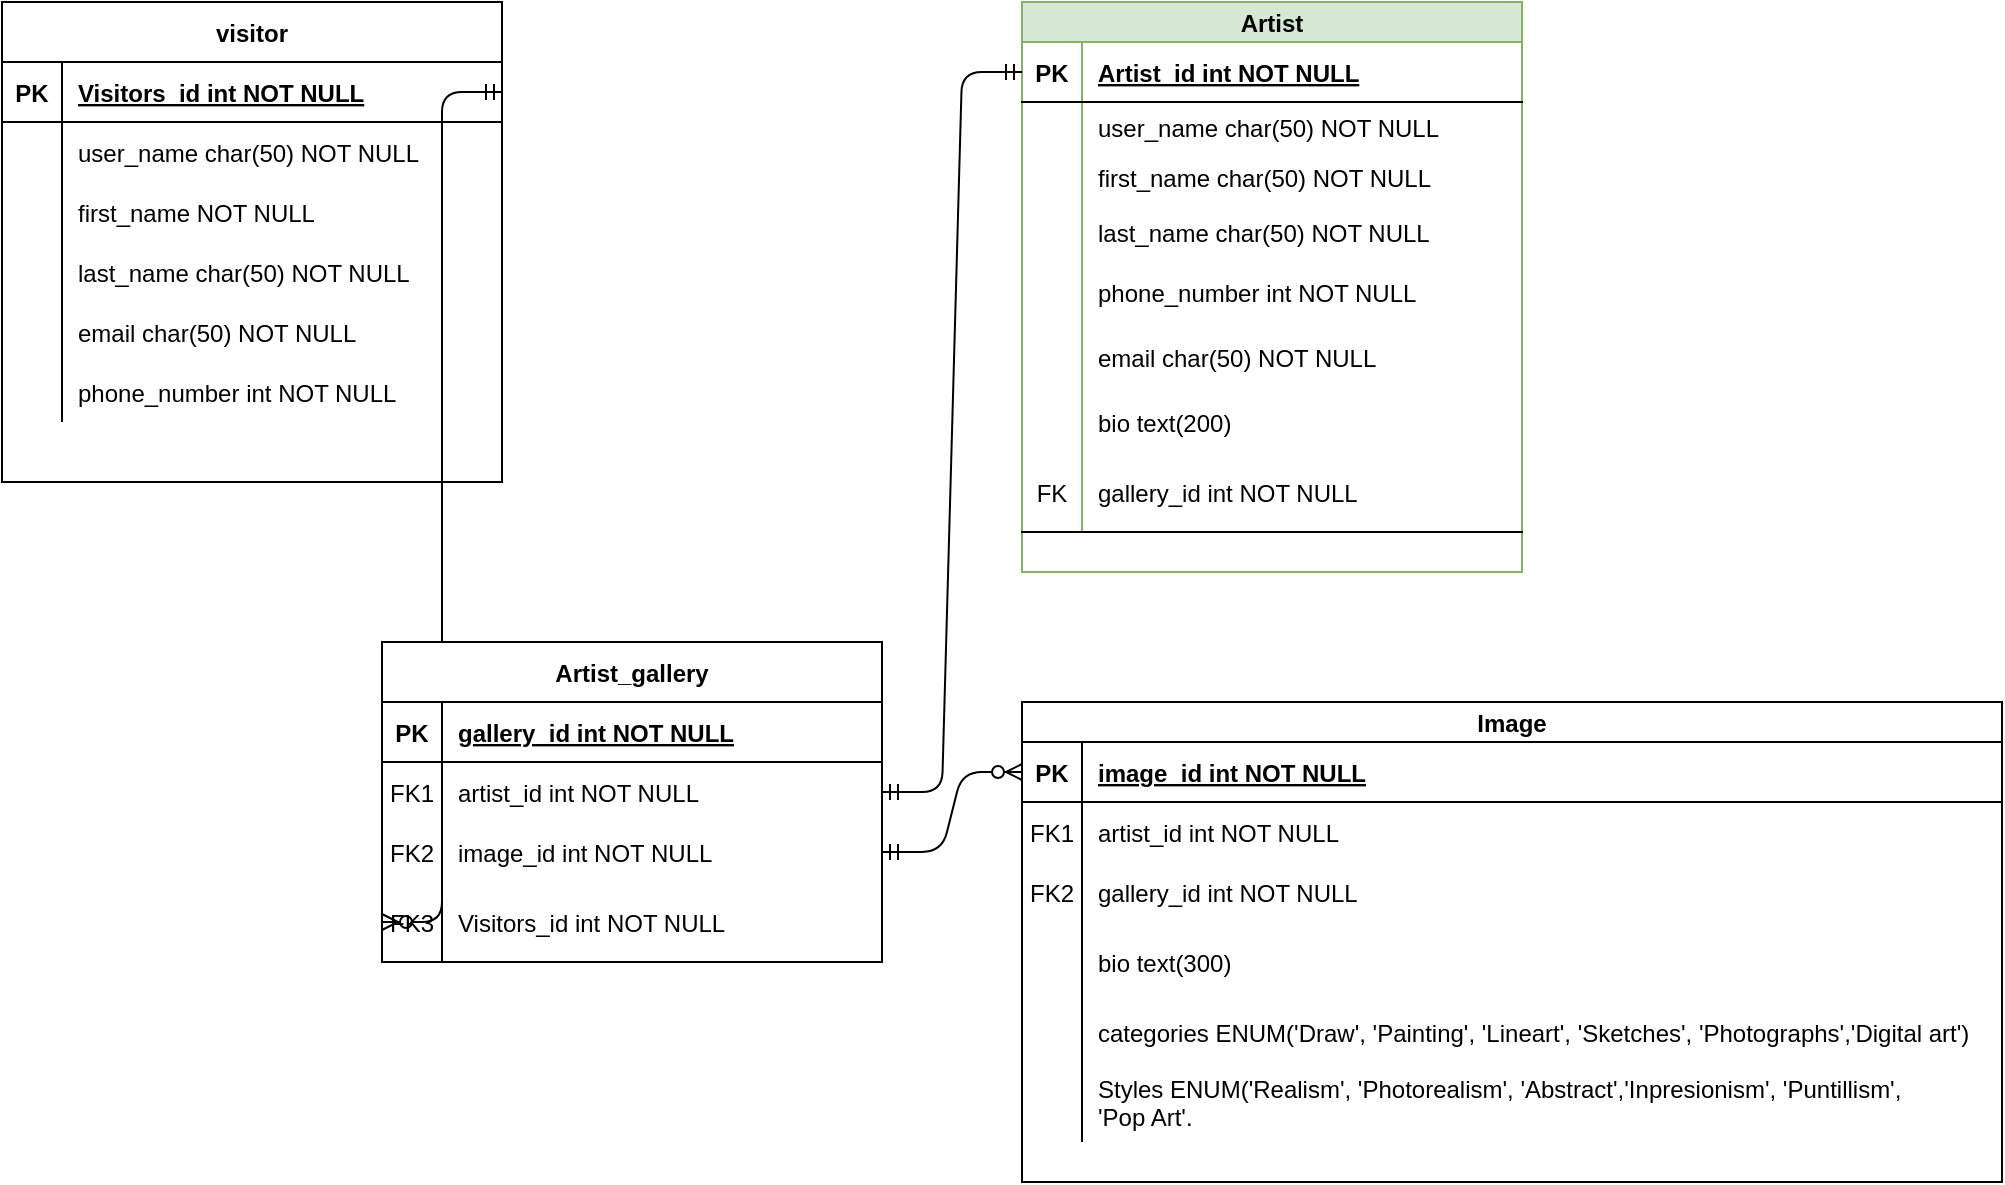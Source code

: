 <mxfile version="13.7.9" type="github">
  <diagram id="R2lEEEUBdFMjLlhIrx00" name="Page-1">
    <mxGraphModel dx="1221" dy="654" grid="1" gridSize="10" guides="1" tooltips="1" connect="1" arrows="1" fold="1" page="1" pageScale="1" pageWidth="850" pageHeight="1100" math="0" shadow="0" extFonts="Permanent Marker^https://fonts.googleapis.com/css?family=Permanent+Marker">
      <root>
        <mxCell id="0" />
        <mxCell id="1" parent="0" />
        <mxCell id="C-vyLk0tnHw3VtMMgP7b-2" value="Artist" style="shape=table;startSize=20;container=1;collapsible=1;childLayout=tableLayout;fixedRows=1;rowLines=0;fontStyle=1;align=center;resizeLast=1;fillColor=#d5e8d4;strokeColor=#82b366;" parent="1" vertex="1">
          <mxGeometry x="540" y="90" width="250" height="285" as="geometry" />
        </mxCell>
        <mxCell id="C-vyLk0tnHw3VtMMgP7b-3" value="" style="shape=partialRectangle;collapsible=0;dropTarget=0;pointerEvents=0;fillColor=none;points=[[0,0.5],[1,0.5]];portConstraint=eastwest;top=0;left=0;right=0;bottom=1;" parent="C-vyLk0tnHw3VtMMgP7b-2" vertex="1">
          <mxGeometry y="20" width="250" height="30" as="geometry" />
        </mxCell>
        <mxCell id="C-vyLk0tnHw3VtMMgP7b-4" value="PK" style="shape=partialRectangle;overflow=hidden;connectable=0;fillColor=none;top=0;left=0;bottom=0;right=0;fontStyle=1;" parent="C-vyLk0tnHw3VtMMgP7b-3" vertex="1">
          <mxGeometry width="30" height="30" as="geometry" />
        </mxCell>
        <mxCell id="C-vyLk0tnHw3VtMMgP7b-5" value="Artist_id int NOT NULL " style="shape=partialRectangle;overflow=hidden;connectable=0;fillColor=none;top=0;left=0;bottom=0;right=0;align=left;spacingLeft=6;fontStyle=5;" parent="C-vyLk0tnHw3VtMMgP7b-3" vertex="1">
          <mxGeometry x="30" width="220" height="30" as="geometry" />
        </mxCell>
        <mxCell id="C-vyLk0tnHw3VtMMgP7b-6" value="" style="shape=partialRectangle;collapsible=0;dropTarget=0;pointerEvents=0;fillColor=none;points=[[0,0.5],[1,0.5]];portConstraint=eastwest;top=0;left=0;right=0;bottom=0;" parent="C-vyLk0tnHw3VtMMgP7b-2" vertex="1">
          <mxGeometry y="50" width="250" height="25" as="geometry" />
        </mxCell>
        <mxCell id="C-vyLk0tnHw3VtMMgP7b-7" value="" style="shape=partialRectangle;overflow=hidden;connectable=0;fillColor=none;top=0;left=0;bottom=0;right=0;" parent="C-vyLk0tnHw3VtMMgP7b-6" vertex="1">
          <mxGeometry width="30" height="25" as="geometry" />
        </mxCell>
        <mxCell id="C-vyLk0tnHw3VtMMgP7b-8" value="user_name char(50) NOT NULL" style="shape=partialRectangle;overflow=hidden;connectable=0;fillColor=none;top=0;left=0;bottom=0;right=0;align=left;spacingLeft=6;" parent="C-vyLk0tnHw3VtMMgP7b-6" vertex="1">
          <mxGeometry x="30" width="220" height="25" as="geometry" />
        </mxCell>
        <mxCell id="MyktjU_yqZyptZtigr9V-22" value="" style="shape=partialRectangle;collapsible=0;dropTarget=0;pointerEvents=0;fillColor=none;points=[[0,0.5],[1,0.5]];portConstraint=eastwest;top=0;left=0;right=0;bottom=0;" parent="C-vyLk0tnHw3VtMMgP7b-2" vertex="1">
          <mxGeometry y="75" width="250" height="25" as="geometry" />
        </mxCell>
        <mxCell id="MyktjU_yqZyptZtigr9V-23" value="" style="shape=partialRectangle;overflow=hidden;connectable=0;fillColor=none;top=0;left=0;bottom=0;right=0;" parent="MyktjU_yqZyptZtigr9V-22" vertex="1">
          <mxGeometry width="30" height="25" as="geometry" />
        </mxCell>
        <mxCell id="MyktjU_yqZyptZtigr9V-24" value="first_name char(50) NOT NULL" style="shape=partialRectangle;overflow=hidden;connectable=0;fillColor=none;top=0;left=0;bottom=0;right=0;align=left;spacingLeft=6;" parent="MyktjU_yqZyptZtigr9V-22" vertex="1">
          <mxGeometry x="30" width="220" height="25" as="geometry" />
        </mxCell>
        <mxCell id="MyktjU_yqZyptZtigr9V-1" value="" style="shape=partialRectangle;collapsible=0;dropTarget=0;pointerEvents=0;fillColor=none;points=[[0,0.5],[1,0.5]];portConstraint=eastwest;top=0;left=0;right=0;bottom=0;" parent="C-vyLk0tnHw3VtMMgP7b-2" vertex="1">
          <mxGeometry y="100" width="250" height="30" as="geometry" />
        </mxCell>
        <mxCell id="MyktjU_yqZyptZtigr9V-2" value="" style="shape=partialRectangle;overflow=hidden;connectable=0;fillColor=none;top=0;left=0;bottom=0;right=0;" parent="MyktjU_yqZyptZtigr9V-1" vertex="1">
          <mxGeometry width="30" height="30" as="geometry" />
        </mxCell>
        <mxCell id="MyktjU_yqZyptZtigr9V-3" value="last_name char(50) NOT NULL" style="shape=partialRectangle;overflow=hidden;connectable=0;fillColor=none;top=0;left=0;bottom=0;right=0;align=left;spacingLeft=6;" parent="MyktjU_yqZyptZtigr9V-1" vertex="1">
          <mxGeometry x="30" width="220" height="30" as="geometry" />
        </mxCell>
        <mxCell id="z-qLwoDikBUPYlfqKyBM-14" value="" style="shape=partialRectangle;collapsible=0;dropTarget=0;pointerEvents=0;fillColor=none;points=[[0,0.5],[1,0.5]];portConstraint=eastwest;top=0;left=0;right=0;bottom=0;" parent="C-vyLk0tnHw3VtMMgP7b-2" vertex="1">
          <mxGeometry y="130" width="250" height="30" as="geometry" />
        </mxCell>
        <mxCell id="z-qLwoDikBUPYlfqKyBM-15" value="" style="shape=partialRectangle;overflow=hidden;connectable=0;fillColor=none;top=0;left=0;bottom=0;right=0;" parent="z-qLwoDikBUPYlfqKyBM-14" vertex="1">
          <mxGeometry width="30" height="30" as="geometry" />
        </mxCell>
        <mxCell id="z-qLwoDikBUPYlfqKyBM-16" value="phone_number int NOT NULL" style="shape=partialRectangle;overflow=hidden;connectable=0;fillColor=none;top=0;left=0;bottom=0;right=0;align=left;spacingLeft=6;" parent="z-qLwoDikBUPYlfqKyBM-14" vertex="1">
          <mxGeometry x="30" width="220" height="30" as="geometry" />
        </mxCell>
        <mxCell id="C-vyLk0tnHw3VtMMgP7b-9" value="" style="shape=partialRectangle;collapsible=0;dropTarget=0;pointerEvents=0;fillColor=none;points=[[0,0.5],[1,0.5]];portConstraint=eastwest;top=0;left=0;right=0;bottom=0;" parent="C-vyLk0tnHw3VtMMgP7b-2" vertex="1">
          <mxGeometry y="160" width="250" height="35" as="geometry" />
        </mxCell>
        <mxCell id="C-vyLk0tnHw3VtMMgP7b-10" value="" style="shape=partialRectangle;overflow=hidden;connectable=0;fillColor=none;top=0;left=0;bottom=0;right=0;" parent="C-vyLk0tnHw3VtMMgP7b-9" vertex="1">
          <mxGeometry width="30" height="35" as="geometry" />
        </mxCell>
        <mxCell id="C-vyLk0tnHw3VtMMgP7b-11" value="email char(50) NOT NULL" style="shape=partialRectangle;overflow=hidden;connectable=0;fillColor=none;top=0;left=0;bottom=0;right=0;align=left;spacingLeft=6;" parent="C-vyLk0tnHw3VtMMgP7b-9" vertex="1">
          <mxGeometry x="30" width="220" height="35" as="geometry" />
        </mxCell>
        <mxCell id="MyktjU_yqZyptZtigr9V-4" value="" style="shape=partialRectangle;collapsible=0;dropTarget=0;pointerEvents=0;fillColor=none;points=[[0,0.5],[1,0.5]];portConstraint=eastwest;top=0;left=0;right=0;bottom=0;" parent="C-vyLk0tnHw3VtMMgP7b-2" vertex="1">
          <mxGeometry y="195" width="250" height="30" as="geometry" />
        </mxCell>
        <mxCell id="MyktjU_yqZyptZtigr9V-5" value="" style="shape=partialRectangle;overflow=hidden;connectable=0;fillColor=none;top=0;left=0;bottom=0;right=0;" parent="MyktjU_yqZyptZtigr9V-4" vertex="1">
          <mxGeometry width="30" height="30" as="geometry" />
        </mxCell>
        <mxCell id="MyktjU_yqZyptZtigr9V-6" value="bio text(200) " style="shape=partialRectangle;overflow=hidden;connectable=0;fillColor=none;top=0;left=0;bottom=0;right=0;align=left;spacingLeft=6;" parent="MyktjU_yqZyptZtigr9V-4" vertex="1">
          <mxGeometry x="30" width="220" height="30" as="geometry" />
        </mxCell>
        <mxCell id="MyktjU_yqZyptZtigr9V-28" value="" style="shape=partialRectangle;collapsible=0;dropTarget=0;pointerEvents=0;fillColor=none;points=[[0,0.5],[1,0.5]];portConstraint=eastwest;top=0;left=0;right=0;bottom=1;" parent="C-vyLk0tnHw3VtMMgP7b-2" vertex="1">
          <mxGeometry y="225" width="250" height="40" as="geometry" />
        </mxCell>
        <mxCell id="MyktjU_yqZyptZtigr9V-29" value="FK" style="shape=partialRectangle;overflow=hidden;connectable=0;fillColor=none;top=0;left=0;bottom=0;right=0;fontStyle=0;" parent="MyktjU_yqZyptZtigr9V-28" vertex="1">
          <mxGeometry width="30" height="40" as="geometry" />
        </mxCell>
        <mxCell id="MyktjU_yqZyptZtigr9V-30" value="gallery_id int NOT NULL" style="shape=partialRectangle;overflow=hidden;connectable=0;fillColor=none;top=0;left=0;bottom=0;right=0;align=left;spacingLeft=6;fontStyle=0;" parent="MyktjU_yqZyptZtigr9V-28" vertex="1">
          <mxGeometry x="30" width="220" height="40" as="geometry" />
        </mxCell>
        <mxCell id="2qjlp5STkH1g7sXBKLaQ-3" value="" style="edgeStyle=entityRelationEdgeStyle;fontSize=12;html=1;endArrow=ERmandOne;startArrow=ERmandOne;entryX=0;entryY=0.5;entryDx=0;entryDy=0;exitX=1;exitY=0.5;exitDx=0;exitDy=0;" parent="1" source="C-vyLk0tnHw3VtMMgP7b-17" target="C-vyLk0tnHw3VtMMgP7b-3" edge="1">
          <mxGeometry width="100" height="100" relative="1" as="geometry">
            <mxPoint x="340" y="490" as="sourcePoint" />
            <mxPoint x="460" y="375" as="targetPoint" />
          </mxGeometry>
        </mxCell>
        <mxCell id="C-vyLk0tnHw3VtMMgP7b-23" value="visitor" style="shape=table;startSize=30;container=1;collapsible=1;childLayout=tableLayout;fixedRows=1;rowLines=0;fontStyle=1;align=center;resizeLast=1;" parent="1" vertex="1">
          <mxGeometry x="30" y="90" width="250" height="240" as="geometry" />
        </mxCell>
        <mxCell id="C-vyLk0tnHw3VtMMgP7b-24" value="" style="shape=partialRectangle;collapsible=0;dropTarget=0;pointerEvents=0;fillColor=none;points=[[0,0.5],[1,0.5]];portConstraint=eastwest;top=0;left=0;right=0;bottom=1;" parent="C-vyLk0tnHw3VtMMgP7b-23" vertex="1">
          <mxGeometry y="30" width="250" height="30" as="geometry" />
        </mxCell>
        <mxCell id="C-vyLk0tnHw3VtMMgP7b-25" value="PK" style="shape=partialRectangle;overflow=hidden;connectable=0;fillColor=none;top=0;left=0;bottom=0;right=0;fontStyle=1;" parent="C-vyLk0tnHw3VtMMgP7b-24" vertex="1">
          <mxGeometry width="30" height="30" as="geometry" />
        </mxCell>
        <mxCell id="C-vyLk0tnHw3VtMMgP7b-26" value="Visitors_id int NOT NULL " style="shape=partialRectangle;overflow=hidden;connectable=0;fillColor=none;top=0;left=0;bottom=0;right=0;align=left;spacingLeft=6;fontStyle=5;" parent="C-vyLk0tnHw3VtMMgP7b-24" vertex="1">
          <mxGeometry x="30" width="220" height="30" as="geometry" />
        </mxCell>
        <mxCell id="C-vyLk0tnHw3VtMMgP7b-27" value="" style="shape=partialRectangle;collapsible=0;dropTarget=0;pointerEvents=0;fillColor=none;points=[[0,0.5],[1,0.5]];portConstraint=eastwest;top=0;left=0;right=0;bottom=0;" parent="C-vyLk0tnHw3VtMMgP7b-23" vertex="1">
          <mxGeometry y="60" width="250" height="30" as="geometry" />
        </mxCell>
        <mxCell id="C-vyLk0tnHw3VtMMgP7b-28" value="" style="shape=partialRectangle;overflow=hidden;connectable=0;fillColor=none;top=0;left=0;bottom=0;right=0;" parent="C-vyLk0tnHw3VtMMgP7b-27" vertex="1">
          <mxGeometry width="30" height="30" as="geometry" />
        </mxCell>
        <mxCell id="C-vyLk0tnHw3VtMMgP7b-29" value="user_name char(50) NOT NULL" style="shape=partialRectangle;overflow=hidden;connectable=0;fillColor=none;top=0;left=0;bottom=0;right=0;align=left;spacingLeft=6;" parent="C-vyLk0tnHw3VtMMgP7b-27" vertex="1">
          <mxGeometry x="30" width="220" height="30" as="geometry" />
        </mxCell>
        <mxCell id="MyktjU_yqZyptZtigr9V-16" value="" style="shape=partialRectangle;collapsible=0;dropTarget=0;pointerEvents=0;fillColor=none;points=[[0,0.5],[1,0.5]];portConstraint=eastwest;top=0;left=0;right=0;bottom=0;" parent="C-vyLk0tnHw3VtMMgP7b-23" vertex="1">
          <mxGeometry y="90" width="250" height="30" as="geometry" />
        </mxCell>
        <mxCell id="MyktjU_yqZyptZtigr9V-17" value="" style="shape=partialRectangle;overflow=hidden;connectable=0;fillColor=none;top=0;left=0;bottom=0;right=0;" parent="MyktjU_yqZyptZtigr9V-16" vertex="1">
          <mxGeometry width="30" height="30" as="geometry" />
        </mxCell>
        <mxCell id="MyktjU_yqZyptZtigr9V-18" value="first_name NOT NULL" style="shape=partialRectangle;overflow=hidden;connectable=0;fillColor=none;top=0;left=0;bottom=0;right=0;align=left;spacingLeft=6;" parent="MyktjU_yqZyptZtigr9V-16" vertex="1">
          <mxGeometry x="30" width="220" height="30" as="geometry" />
        </mxCell>
        <mxCell id="z-qLwoDikBUPYlfqKyBM-1" value="" style="shape=partialRectangle;collapsible=0;dropTarget=0;pointerEvents=0;fillColor=none;points=[[0,0.5],[1,0.5]];portConstraint=eastwest;top=0;left=0;right=0;bottom=0;" parent="C-vyLk0tnHw3VtMMgP7b-23" vertex="1">
          <mxGeometry y="120" width="250" height="30" as="geometry" />
        </mxCell>
        <mxCell id="z-qLwoDikBUPYlfqKyBM-2" value="" style="shape=partialRectangle;overflow=hidden;connectable=0;fillColor=none;top=0;left=0;bottom=0;right=0;" parent="z-qLwoDikBUPYlfqKyBM-1" vertex="1">
          <mxGeometry width="30" height="30" as="geometry" />
        </mxCell>
        <mxCell id="z-qLwoDikBUPYlfqKyBM-3" value="last_name char(50) NOT NULL" style="shape=partialRectangle;overflow=hidden;connectable=0;fillColor=none;top=0;left=0;bottom=0;right=0;align=left;spacingLeft=6;" parent="z-qLwoDikBUPYlfqKyBM-1" vertex="1">
          <mxGeometry x="30" width="220" height="30" as="geometry" />
        </mxCell>
        <mxCell id="MyktjU_yqZyptZtigr9V-7" value="" style="shape=partialRectangle;collapsible=0;dropTarget=0;pointerEvents=0;fillColor=none;points=[[0,0.5],[1,0.5]];portConstraint=eastwest;top=0;left=0;right=0;bottom=0;" parent="C-vyLk0tnHw3VtMMgP7b-23" vertex="1">
          <mxGeometry y="150" width="250" height="30" as="geometry" />
        </mxCell>
        <mxCell id="MyktjU_yqZyptZtigr9V-8" value="" style="shape=partialRectangle;overflow=hidden;connectable=0;fillColor=none;top=0;left=0;bottom=0;right=0;" parent="MyktjU_yqZyptZtigr9V-7" vertex="1">
          <mxGeometry width="30" height="30" as="geometry" />
        </mxCell>
        <mxCell id="MyktjU_yqZyptZtigr9V-9" value="email char(50) NOT NULL" style="shape=partialRectangle;overflow=hidden;connectable=0;fillColor=none;top=0;left=0;bottom=0;right=0;align=left;spacingLeft=6;" parent="MyktjU_yqZyptZtigr9V-7" vertex="1">
          <mxGeometry x="30" width="220" height="30" as="geometry" />
        </mxCell>
        <mxCell id="MyktjU_yqZyptZtigr9V-13" value="" style="shape=partialRectangle;collapsible=0;dropTarget=0;pointerEvents=0;fillColor=none;points=[[0,0.5],[1,0.5]];portConstraint=eastwest;top=0;left=0;right=0;bottom=0;" parent="C-vyLk0tnHw3VtMMgP7b-23" vertex="1">
          <mxGeometry y="180" width="250" height="30" as="geometry" />
        </mxCell>
        <mxCell id="MyktjU_yqZyptZtigr9V-14" value="" style="shape=partialRectangle;overflow=hidden;connectable=0;fillColor=none;top=0;left=0;bottom=0;right=0;" parent="MyktjU_yqZyptZtigr9V-13" vertex="1">
          <mxGeometry width="30" height="30" as="geometry" />
        </mxCell>
        <mxCell id="MyktjU_yqZyptZtigr9V-15" value="phone_number int NOT NULL" style="shape=partialRectangle;overflow=hidden;connectable=0;fillColor=none;top=0;left=0;bottom=0;right=0;align=left;spacingLeft=6;" parent="MyktjU_yqZyptZtigr9V-13" vertex="1">
          <mxGeometry x="30" width="220" height="30" as="geometry" />
        </mxCell>
        <mxCell id="2qjlp5STkH1g7sXBKLaQ-10" value="" style="edgeStyle=entityRelationEdgeStyle;fontSize=12;html=1;endArrow=ERzeroToMany;startArrow=ERmandOne;strokeColor=#000000;entryX=0;entryY=0.5;entryDx=0;entryDy=0;exitX=1;exitY=0.5;exitDx=0;exitDy=0;" parent="1" source="C-vyLk0tnHw3VtMMgP7b-20" target="MyktjU_yqZyptZtigr9V-67" edge="1">
          <mxGeometry width="100" height="100" relative="1" as="geometry">
            <mxPoint x="410" y="770" as="sourcePoint" />
            <mxPoint x="230" y="690" as="targetPoint" />
          </mxGeometry>
        </mxCell>
        <mxCell id="2qjlp5STkH1g7sXBKLaQ-11" value="" style="edgeStyle=entityRelationEdgeStyle;fontSize=12;html=1;endArrow=ERzeroToMany;startArrow=ERmandOne;strokeColor=#000000;entryX=0;entryY=0.5;entryDx=0;entryDy=0;exitX=1;exitY=0.5;exitDx=0;exitDy=0;" parent="1" source="C-vyLk0tnHw3VtMMgP7b-24" target="2qjlp5STkH1g7sXBKLaQ-4" edge="1">
          <mxGeometry width="100" height="100" relative="1" as="geometry">
            <mxPoint x="130" y="560" as="sourcePoint" />
            <mxPoint x="180" y="430" as="targetPoint" />
          </mxGeometry>
        </mxCell>
        <mxCell id="C-vyLk0tnHw3VtMMgP7b-13" value="Artist_gallery" style="shape=table;startSize=30;container=1;collapsible=1;childLayout=tableLayout;fixedRows=1;rowLines=0;fontStyle=1;align=center;resizeLast=1;" parent="1" vertex="1">
          <mxGeometry x="220" y="410" width="250" height="160" as="geometry" />
        </mxCell>
        <mxCell id="C-vyLk0tnHw3VtMMgP7b-14" value="" style="shape=partialRectangle;collapsible=0;dropTarget=0;pointerEvents=0;fillColor=none;points=[[0,0.5],[1,0.5]];portConstraint=eastwest;top=0;left=0;right=0;bottom=1;" parent="C-vyLk0tnHw3VtMMgP7b-13" vertex="1">
          <mxGeometry y="30" width="250" height="30" as="geometry" />
        </mxCell>
        <mxCell id="C-vyLk0tnHw3VtMMgP7b-15" value="PK" style="shape=partialRectangle;overflow=hidden;connectable=0;fillColor=none;top=0;left=0;bottom=0;right=0;fontStyle=1;" parent="C-vyLk0tnHw3VtMMgP7b-14" vertex="1">
          <mxGeometry width="30" height="30" as="geometry" />
        </mxCell>
        <mxCell id="C-vyLk0tnHw3VtMMgP7b-16" value="gallery_id int NOT NULL " style="shape=partialRectangle;overflow=hidden;connectable=0;fillColor=none;top=0;left=0;bottom=0;right=0;align=left;spacingLeft=6;fontStyle=5;" parent="C-vyLk0tnHw3VtMMgP7b-14" vertex="1">
          <mxGeometry x="30" width="220" height="30" as="geometry" />
        </mxCell>
        <mxCell id="C-vyLk0tnHw3VtMMgP7b-17" value="" style="shape=partialRectangle;collapsible=0;dropTarget=0;pointerEvents=0;fillColor=none;points=[[0,0.5],[1,0.5]];portConstraint=eastwest;top=0;left=0;right=0;bottom=0;" parent="C-vyLk0tnHw3VtMMgP7b-13" vertex="1">
          <mxGeometry y="60" width="250" height="30" as="geometry" />
        </mxCell>
        <mxCell id="C-vyLk0tnHw3VtMMgP7b-18" value="FK1" style="shape=partialRectangle;overflow=hidden;connectable=0;fillColor=none;top=0;left=0;bottom=0;right=0;" parent="C-vyLk0tnHw3VtMMgP7b-17" vertex="1">
          <mxGeometry width="30" height="30" as="geometry" />
        </mxCell>
        <mxCell id="C-vyLk0tnHw3VtMMgP7b-19" value="artist_id int NOT NULL" style="shape=partialRectangle;overflow=hidden;connectable=0;fillColor=none;top=0;left=0;bottom=0;right=0;align=left;spacingLeft=6;" parent="C-vyLk0tnHw3VtMMgP7b-17" vertex="1">
          <mxGeometry x="30" width="220" height="30" as="geometry" />
        </mxCell>
        <mxCell id="C-vyLk0tnHw3VtMMgP7b-20" value="" style="shape=partialRectangle;collapsible=0;dropTarget=0;pointerEvents=0;fillColor=none;points=[[0,0.5],[1,0.5]];portConstraint=eastwest;top=0;left=0;right=0;bottom=0;" parent="C-vyLk0tnHw3VtMMgP7b-13" vertex="1">
          <mxGeometry y="90" width="250" height="30" as="geometry" />
        </mxCell>
        <mxCell id="C-vyLk0tnHw3VtMMgP7b-21" value="FK2" style="shape=partialRectangle;overflow=hidden;connectable=0;fillColor=none;top=0;left=0;bottom=0;right=0;" parent="C-vyLk0tnHw3VtMMgP7b-20" vertex="1">
          <mxGeometry width="30" height="30" as="geometry" />
        </mxCell>
        <mxCell id="C-vyLk0tnHw3VtMMgP7b-22" value="image_id int NOT NULL" style="shape=partialRectangle;overflow=hidden;connectable=0;fillColor=none;top=0;left=0;bottom=0;right=0;align=left;spacingLeft=6;" parent="C-vyLk0tnHw3VtMMgP7b-20" vertex="1">
          <mxGeometry x="30" width="220" height="30" as="geometry" />
        </mxCell>
        <mxCell id="2qjlp5STkH1g7sXBKLaQ-4" value="" style="shape=partialRectangle;collapsible=0;dropTarget=0;pointerEvents=0;fillColor=none;points=[[0,0.5],[1,0.5]];portConstraint=eastwest;top=0;left=0;right=0;bottom=0;" parent="C-vyLk0tnHw3VtMMgP7b-13" vertex="1">
          <mxGeometry y="120" width="250" height="40" as="geometry" />
        </mxCell>
        <mxCell id="2qjlp5STkH1g7sXBKLaQ-5" value="FK3" style="shape=partialRectangle;overflow=hidden;connectable=0;fillColor=none;top=0;left=0;bottom=0;right=0;" parent="2qjlp5STkH1g7sXBKLaQ-4" vertex="1">
          <mxGeometry width="30" height="40" as="geometry" />
        </mxCell>
        <mxCell id="2qjlp5STkH1g7sXBKLaQ-6" value="Visitors_id int NOT NULL" style="shape=partialRectangle;overflow=hidden;connectable=0;fillColor=none;top=0;left=0;bottom=0;right=0;align=left;spacingLeft=6;" parent="2qjlp5STkH1g7sXBKLaQ-4" vertex="1">
          <mxGeometry x="30" width="220" height="40" as="geometry" />
        </mxCell>
        <mxCell id="MyktjU_yqZyptZtigr9V-66" value="Image" style="shape=table;startSize=20;container=1;collapsible=1;childLayout=tableLayout;fixedRows=1;rowLines=0;fontStyle=1;align=center;resizeLast=1;" parent="1" vertex="1">
          <mxGeometry x="540" y="440" width="490" height="240" as="geometry" />
        </mxCell>
        <mxCell id="MyktjU_yqZyptZtigr9V-67" value="" style="shape=partialRectangle;collapsible=0;dropTarget=0;pointerEvents=0;fillColor=none;points=[[0,0.5],[1,0.5]];portConstraint=eastwest;top=0;left=0;right=0;bottom=1;" parent="MyktjU_yqZyptZtigr9V-66" vertex="1">
          <mxGeometry y="20" width="490" height="30" as="geometry" />
        </mxCell>
        <mxCell id="MyktjU_yqZyptZtigr9V-68" value="PK" style="shape=partialRectangle;overflow=hidden;connectable=0;fillColor=none;top=0;left=0;bottom=0;right=0;fontStyle=1;" parent="MyktjU_yqZyptZtigr9V-67" vertex="1">
          <mxGeometry width="30" height="30" as="geometry" />
        </mxCell>
        <mxCell id="MyktjU_yqZyptZtigr9V-69" value="image_id int NOT NULL " style="shape=partialRectangle;overflow=hidden;connectable=0;fillColor=none;top=0;left=0;bottom=0;right=0;align=left;spacingLeft=6;fontStyle=5;" parent="MyktjU_yqZyptZtigr9V-67" vertex="1">
          <mxGeometry x="30" width="460" height="30" as="geometry" />
        </mxCell>
        <mxCell id="MyktjU_yqZyptZtigr9V-70" value="" style="shape=partialRectangle;collapsible=0;dropTarget=0;pointerEvents=0;fillColor=none;points=[[0,0.5],[1,0.5]];portConstraint=eastwest;top=0;left=0;right=0;bottom=0;" parent="MyktjU_yqZyptZtigr9V-66" vertex="1">
          <mxGeometry y="50" width="490" height="30" as="geometry" />
        </mxCell>
        <mxCell id="MyktjU_yqZyptZtigr9V-71" value="FK1" style="shape=partialRectangle;overflow=hidden;connectable=0;fillColor=none;top=0;left=0;bottom=0;right=0;" parent="MyktjU_yqZyptZtigr9V-70" vertex="1">
          <mxGeometry width="30" height="30" as="geometry" />
        </mxCell>
        <mxCell id="MyktjU_yqZyptZtigr9V-72" value="artist_id int NOT NULL" style="shape=partialRectangle;overflow=hidden;connectable=0;fillColor=none;top=0;left=0;bottom=0;right=0;align=left;spacingLeft=6;" parent="MyktjU_yqZyptZtigr9V-70" vertex="1">
          <mxGeometry x="30" width="460" height="30" as="geometry" />
        </mxCell>
        <mxCell id="MyktjU_yqZyptZtigr9V-73" value="" style="shape=partialRectangle;collapsible=0;dropTarget=0;pointerEvents=0;fillColor=none;points=[[0,0.5],[1,0.5]];portConstraint=eastwest;top=0;left=0;right=0;bottom=0;" parent="MyktjU_yqZyptZtigr9V-66" vertex="1">
          <mxGeometry y="80" width="490" height="30" as="geometry" />
        </mxCell>
        <mxCell id="MyktjU_yqZyptZtigr9V-74" value="FK2" style="shape=partialRectangle;overflow=hidden;connectable=0;fillColor=none;top=0;left=0;bottom=0;right=0;" parent="MyktjU_yqZyptZtigr9V-73" vertex="1">
          <mxGeometry width="30" height="30" as="geometry" />
        </mxCell>
        <mxCell id="MyktjU_yqZyptZtigr9V-75" value="gallery_id int NOT NULL" style="shape=partialRectangle;overflow=hidden;connectable=0;fillColor=none;top=0;left=0;bottom=0;right=0;align=left;spacingLeft=6;" parent="MyktjU_yqZyptZtigr9V-73" vertex="1">
          <mxGeometry x="30" width="460" height="30" as="geometry" />
        </mxCell>
        <mxCell id="MyktjU_yqZyptZtigr9V-76" value="" style="shape=partialRectangle;collapsible=0;dropTarget=0;pointerEvents=0;fillColor=none;points=[[0,0.5],[1,0.5]];portConstraint=eastwest;top=0;left=0;right=0;bottom=0;" parent="MyktjU_yqZyptZtigr9V-66" vertex="1">
          <mxGeometry y="110" width="490" height="40" as="geometry" />
        </mxCell>
        <mxCell id="MyktjU_yqZyptZtigr9V-77" value="" style="shape=partialRectangle;overflow=hidden;connectable=0;fillColor=none;top=0;left=0;bottom=0;right=0;" parent="MyktjU_yqZyptZtigr9V-76" vertex="1">
          <mxGeometry width="30" height="40" as="geometry" />
        </mxCell>
        <mxCell id="MyktjU_yqZyptZtigr9V-78" value="bio text(300) " style="shape=partialRectangle;overflow=hidden;connectable=0;fillColor=none;top=0;left=0;bottom=0;right=0;align=left;spacingLeft=6;" parent="MyktjU_yqZyptZtigr9V-76" vertex="1">
          <mxGeometry x="30" width="460" height="40" as="geometry" />
        </mxCell>
        <mxCell id="MyktjU_yqZyptZtigr9V-79" value="" style="shape=partialRectangle;collapsible=0;dropTarget=0;pointerEvents=0;fillColor=none;points=[[0,0.5],[1,0.5]];portConstraint=eastwest;top=0;left=0;right=0;bottom=0;" parent="MyktjU_yqZyptZtigr9V-66" vertex="1">
          <mxGeometry y="150" width="490" height="30" as="geometry" />
        </mxCell>
        <mxCell id="MyktjU_yqZyptZtigr9V-80" value="" style="shape=partialRectangle;overflow=hidden;connectable=0;fillColor=none;top=0;left=0;bottom=0;right=0;" parent="MyktjU_yqZyptZtigr9V-79" vertex="1">
          <mxGeometry width="30" height="30" as="geometry" />
        </mxCell>
        <mxCell id="MyktjU_yqZyptZtigr9V-81" value="categories ENUM(&#39;Draw&#39;, &#39;Painting&#39;, &#39;Lineart&#39;, &#39;Sketches&#39;, &#39;Photographs&#39;,&#39;Digital art&#39;)" style="shape=partialRectangle;overflow=hidden;connectable=0;fillColor=none;top=0;left=0;bottom=0;right=0;align=left;spacingLeft=6;" parent="MyktjU_yqZyptZtigr9V-79" vertex="1">
          <mxGeometry x="30" width="460" height="30" as="geometry" />
        </mxCell>
        <mxCell id="2qjlp5STkH1g7sXBKLaQ-38" value="" style="shape=partialRectangle;collapsible=0;dropTarget=0;pointerEvents=0;fillColor=none;points=[[0,0.5],[1,0.5]];portConstraint=eastwest;top=0;left=0;right=0;bottom=0;" parent="MyktjU_yqZyptZtigr9V-66" vertex="1">
          <mxGeometry y="180" width="490" height="40" as="geometry" />
        </mxCell>
        <mxCell id="2qjlp5STkH1g7sXBKLaQ-39" value="" style="shape=partialRectangle;overflow=hidden;connectable=0;fillColor=none;top=0;left=0;bottom=0;right=0;" parent="2qjlp5STkH1g7sXBKLaQ-38" vertex="1">
          <mxGeometry width="30" height="40" as="geometry" />
        </mxCell>
        <mxCell id="2qjlp5STkH1g7sXBKLaQ-40" value="Styles ENUM(&#39;Realism&#39;, &#39;Photorealism&#39;, &#39;Abstract&#39;,&#39;Inpresionism&#39;, &#39;Puntillism&#39;, &#xa;&#39;Pop Art&#39;." style="shape=partialRectangle;overflow=hidden;connectable=0;fillColor=none;top=0;left=0;bottom=0;right=0;align=left;spacingLeft=6;" parent="2qjlp5STkH1g7sXBKLaQ-38" vertex="1">
          <mxGeometry x="30" width="460" height="40" as="geometry" />
        </mxCell>
      </root>
    </mxGraphModel>
  </diagram>
</mxfile>
